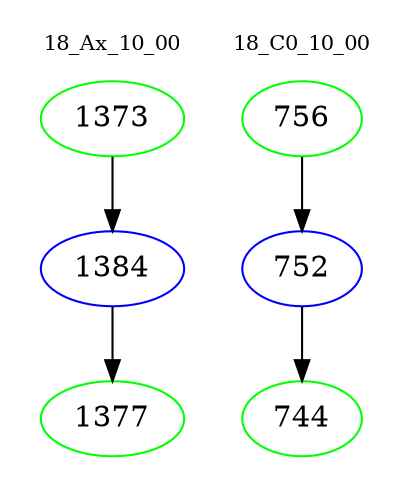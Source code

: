 digraph{
subgraph cluster_0 {
color = white
label = "18_Ax_10_00";
fontsize=10;
T0_1373 [label="1373", color="green"]
T0_1373 -> T0_1384 [color="black"]
T0_1384 [label="1384", color="blue"]
T0_1384 -> T0_1377 [color="black"]
T0_1377 [label="1377", color="green"]
}
subgraph cluster_1 {
color = white
label = "18_C0_10_00";
fontsize=10;
T1_756 [label="756", color="green"]
T1_756 -> T1_752 [color="black"]
T1_752 [label="752", color="blue"]
T1_752 -> T1_744 [color="black"]
T1_744 [label="744", color="green"]
}
}
